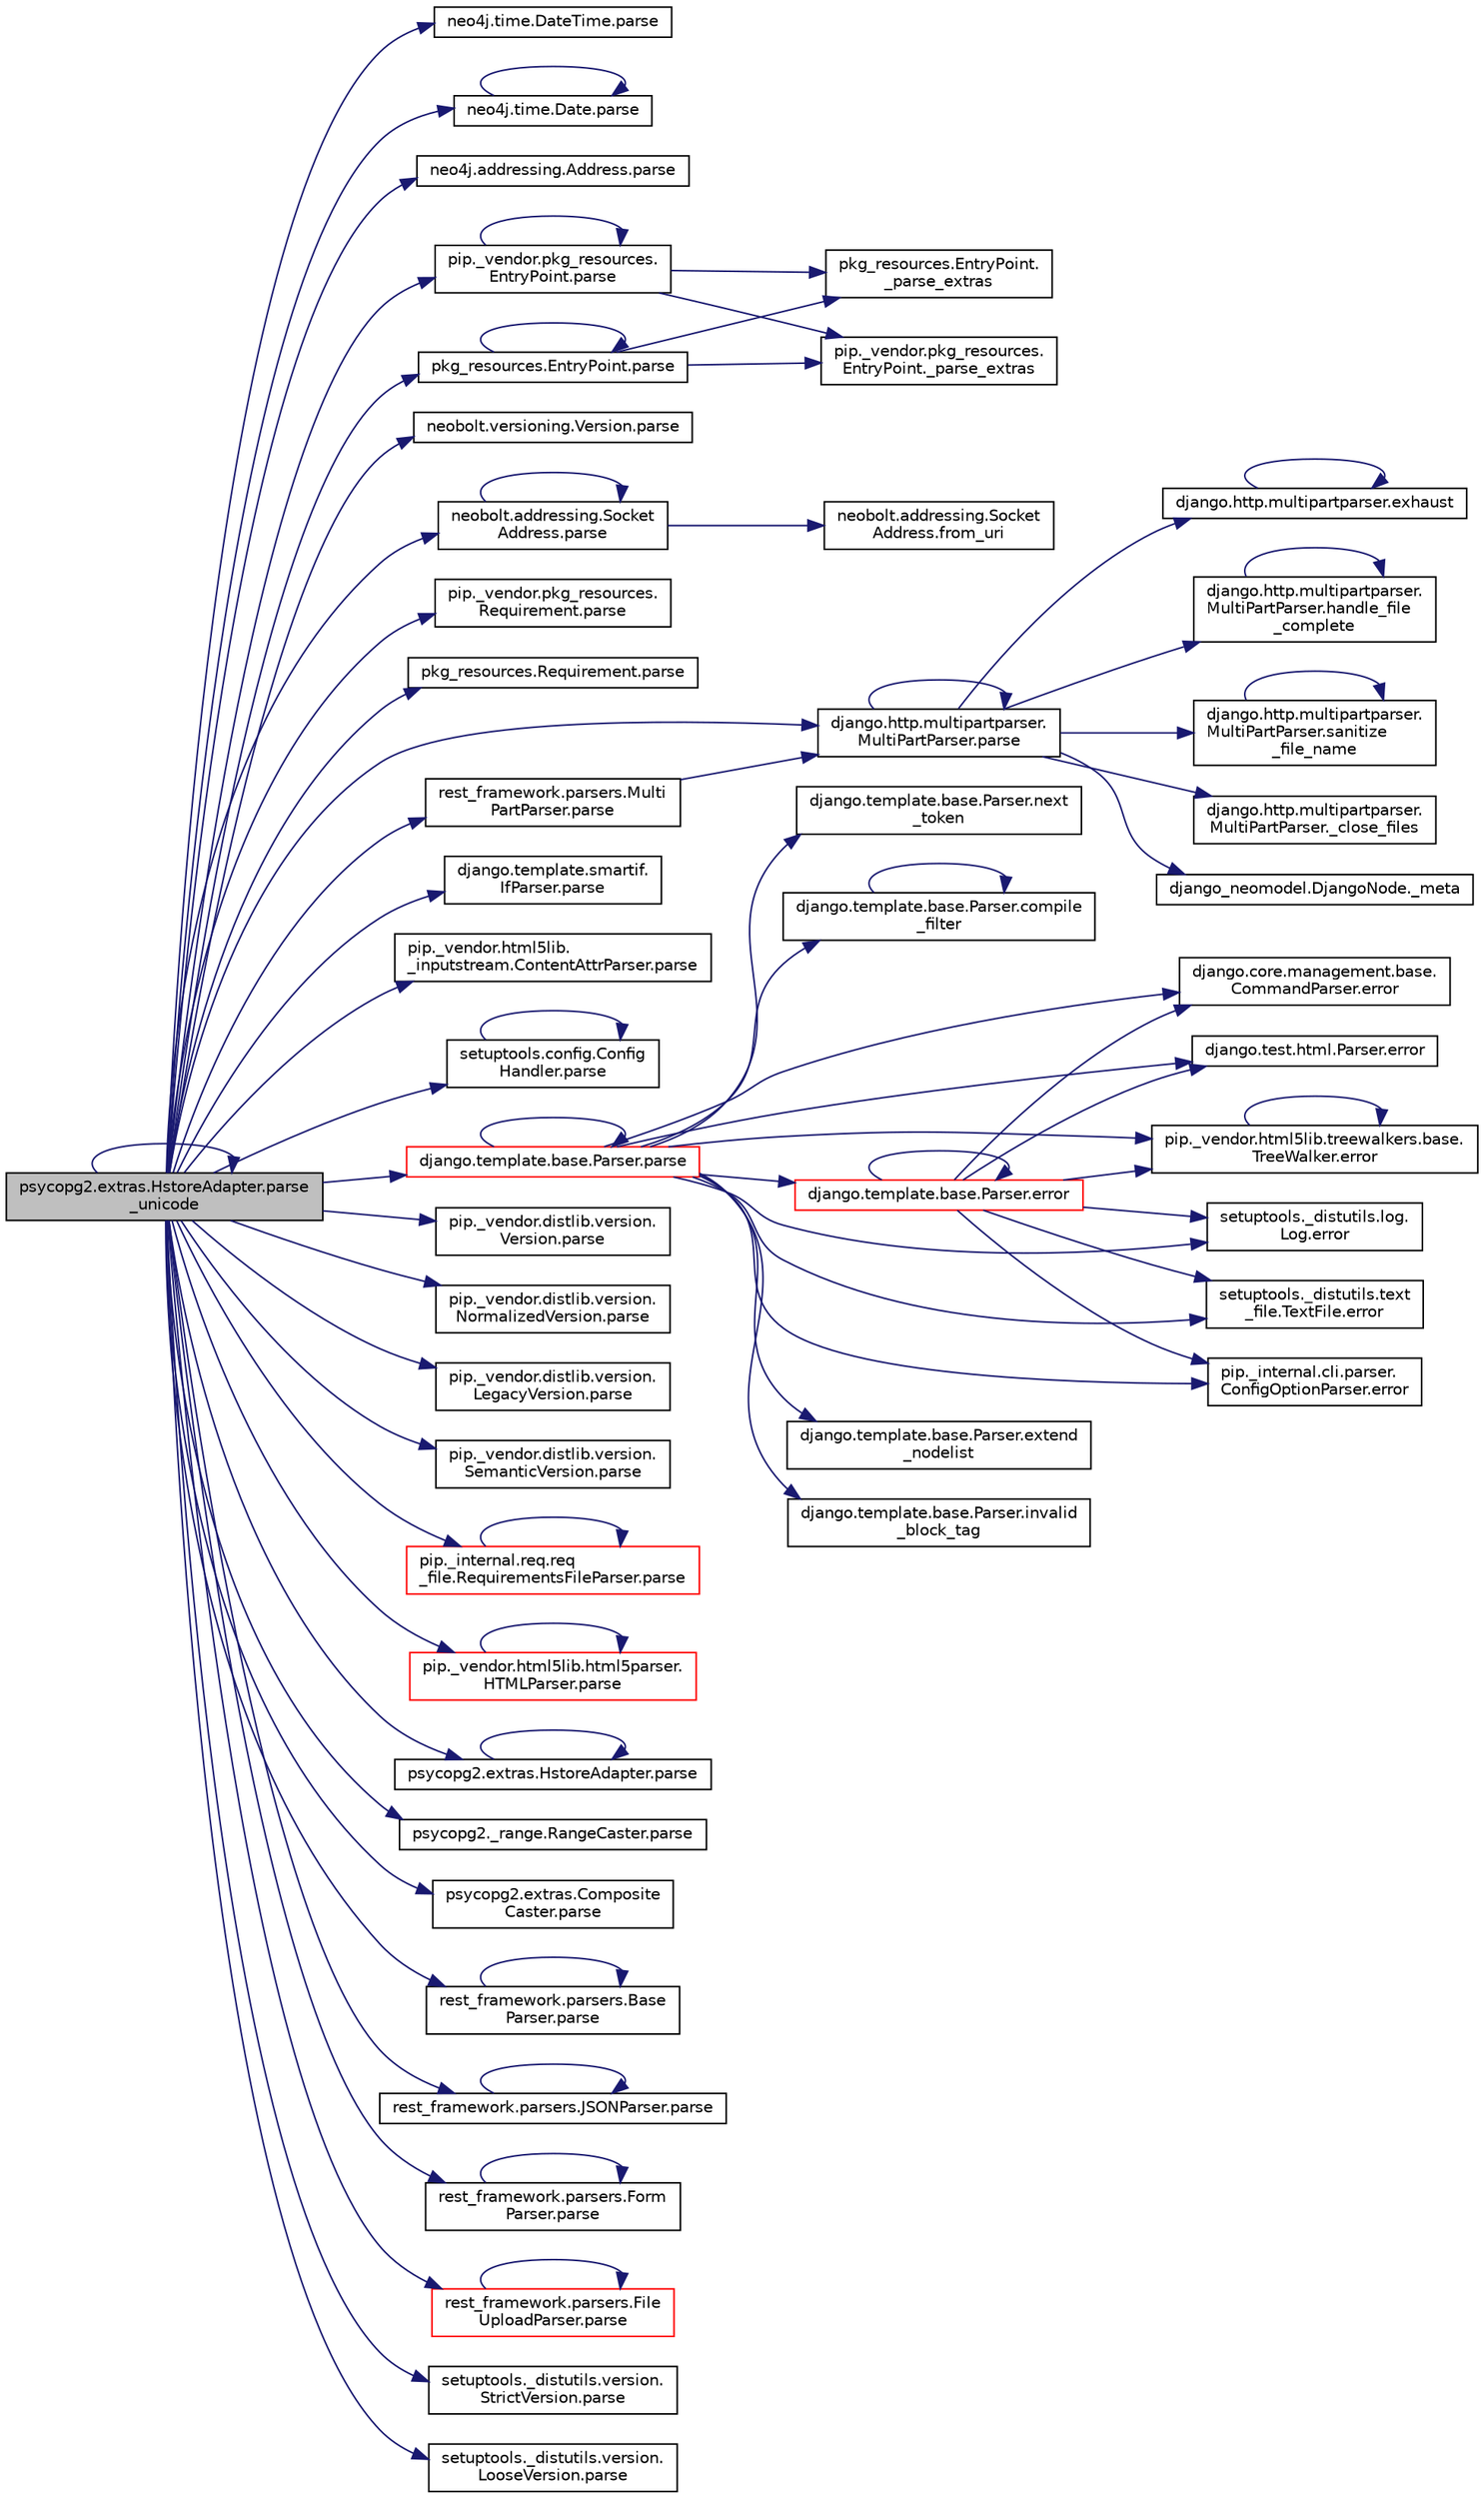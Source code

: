 digraph "psycopg2.extras.HstoreAdapter.parse_unicode"
{
 // LATEX_PDF_SIZE
  edge [fontname="Helvetica",fontsize="10",labelfontname="Helvetica",labelfontsize="10"];
  node [fontname="Helvetica",fontsize="10",shape=record];
  rankdir="LR";
  Node1 [label="psycopg2.extras.HstoreAdapter.parse\l_unicode",height=0.2,width=0.4,color="black", fillcolor="grey75", style="filled", fontcolor="black",tooltip=" "];
  Node1 -> Node2 [color="midnightblue",fontsize="10",style="solid",fontname="Helvetica"];
  Node2 [label="neo4j.time.DateTime.parse",height=0.2,width=0.4,color="black", fillcolor="white", style="filled",URL="$d4/dcd/classneo4j_1_1time_1_1_date_time.html#ac13839a174181d6a66369c7ca99d620a",tooltip=" "];
  Node1 -> Node3 [color="midnightblue",fontsize="10",style="solid",fontname="Helvetica"];
  Node3 [label="neo4j.time.Date.parse",height=0.2,width=0.4,color="black", fillcolor="white", style="filled",URL="$d1/d6f/classneo4j_1_1time_1_1_date.html#afb512559ec213efee217a7aaec59ee30",tooltip=" "];
  Node3 -> Node3 [color="midnightblue",fontsize="10",style="solid",fontname="Helvetica"];
  Node1 -> Node4 [color="midnightblue",fontsize="10",style="solid",fontname="Helvetica"];
  Node4 [label="neo4j.addressing.Address.parse",height=0.2,width=0.4,color="black", fillcolor="white", style="filled",URL="$dd/da4/classneo4j_1_1addressing_1_1_address.html#ae3e1244ed7a735607a6dc0b7892fe05c",tooltip=" "];
  Node1 -> Node5 [color="midnightblue",fontsize="10",style="solid",fontname="Helvetica"];
  Node5 [label="pip._vendor.pkg_resources.\lEntryPoint.parse",height=0.2,width=0.4,color="black", fillcolor="white", style="filled",URL="$dc/d51/classpip_1_1__vendor_1_1pkg__resources_1_1_entry_point.html#a4531e99bede9d6301429f729211ff862",tooltip=" "];
  Node5 -> Node6 [color="midnightblue",fontsize="10",style="solid",fontname="Helvetica"];
  Node6 [label="pip._vendor.pkg_resources.\lEntryPoint._parse_extras",height=0.2,width=0.4,color="black", fillcolor="white", style="filled",URL="$dc/d51/classpip_1_1__vendor_1_1pkg__resources_1_1_entry_point.html#a6c08b8172c8c00adbfa8148341ca3efc",tooltip=" "];
  Node5 -> Node7 [color="midnightblue",fontsize="10",style="solid",fontname="Helvetica"];
  Node7 [label="pkg_resources.EntryPoint.\l_parse_extras",height=0.2,width=0.4,color="black", fillcolor="white", style="filled",URL="$de/dfa/classpkg__resources_1_1_entry_point.html#a49b301b8cec99fb01d7a76840e2b0d93",tooltip=" "];
  Node5 -> Node5 [color="midnightblue",fontsize="10",style="solid",fontname="Helvetica"];
  Node1 -> Node8 [color="midnightblue",fontsize="10",style="solid",fontname="Helvetica"];
  Node8 [label="pkg_resources.EntryPoint.parse",height=0.2,width=0.4,color="black", fillcolor="white", style="filled",URL="$de/dfa/classpkg__resources_1_1_entry_point.html#a3b155a03ae9e3e5f722c8258ddcec0cd",tooltip=" "];
  Node8 -> Node6 [color="midnightblue",fontsize="10",style="solid",fontname="Helvetica"];
  Node8 -> Node7 [color="midnightblue",fontsize="10",style="solid",fontname="Helvetica"];
  Node8 -> Node8 [color="midnightblue",fontsize="10",style="solid",fontname="Helvetica"];
  Node1 -> Node9 [color="midnightblue",fontsize="10",style="solid",fontname="Helvetica"];
  Node9 [label="neobolt.versioning.Version.parse",height=0.2,width=0.4,color="black", fillcolor="white", style="filled",URL="$d8/d1f/classneobolt_1_1versioning_1_1_version.html#ab6c987c8da71a15c3d9259334d25cd50",tooltip=" "];
  Node1 -> Node10 [color="midnightblue",fontsize="10",style="solid",fontname="Helvetica"];
  Node10 [label="neobolt.addressing.Socket\lAddress.parse",height=0.2,width=0.4,color="black", fillcolor="white", style="filled",URL="$dc/d31/classneobolt_1_1addressing_1_1_socket_address.html#a9a3dced90dbdd1e8098ac9838e33a79c",tooltip=" "];
  Node10 -> Node11 [color="midnightblue",fontsize="10",style="solid",fontname="Helvetica"];
  Node11 [label="neobolt.addressing.Socket\lAddress.from_uri",height=0.2,width=0.4,color="black", fillcolor="white", style="filled",URL="$dc/d31/classneobolt_1_1addressing_1_1_socket_address.html#a2c7ef0a99894404ab89035de654a8845",tooltip=" "];
  Node10 -> Node10 [color="midnightblue",fontsize="10",style="solid",fontname="Helvetica"];
  Node1 -> Node12 [color="midnightblue",fontsize="10",style="solid",fontname="Helvetica"];
  Node12 [label="pip._vendor.pkg_resources.\lRequirement.parse",height=0.2,width=0.4,color="black", fillcolor="white", style="filled",URL="$dd/d48/classpip_1_1__vendor_1_1pkg__resources_1_1_requirement.html#a804762a97dbf4272d5a33561dda5f82b",tooltip=" "];
  Node1 -> Node13 [color="midnightblue",fontsize="10",style="solid",fontname="Helvetica"];
  Node13 [label="pkg_resources.Requirement.parse",height=0.2,width=0.4,color="black", fillcolor="white", style="filled",URL="$da/d63/classpkg__resources_1_1_requirement.html#a9be7f45af99c94ec9ca24807ecef986b",tooltip=" "];
  Node1 -> Node14 [color="midnightblue",fontsize="10",style="solid",fontname="Helvetica"];
  Node14 [label="django.http.multipartparser.\lMultiPartParser.parse",height=0.2,width=0.4,color="black", fillcolor="white", style="filled",URL="$d2/d51/classdjango_1_1http_1_1multipartparser_1_1_multi_part_parser.html#a9d63c6809b86e8770876d08f169ac792",tooltip=" "];
  Node14 -> Node15 [color="midnightblue",fontsize="10",style="solid",fontname="Helvetica"];
  Node15 [label="django.http.multipartparser.\lMultiPartParser._close_files",height=0.2,width=0.4,color="black", fillcolor="white", style="filled",URL="$d2/d51/classdjango_1_1http_1_1multipartparser_1_1_multi_part_parser.html#a06bb4b3d7ce6269ea2df68c2f471779f",tooltip=" "];
  Node14 -> Node16 [color="midnightblue",fontsize="10",style="solid",fontname="Helvetica"];
  Node16 [label="django_neomodel.DjangoNode._meta",height=0.2,width=0.4,color="black", fillcolor="white", style="filled",URL="$dc/dc5/classdjango__neomodel_1_1_django_node.html#abd0c469b835cfd2c9903601051c67742",tooltip=" "];
  Node14 -> Node17 [color="midnightblue",fontsize="10",style="solid",fontname="Helvetica"];
  Node17 [label="django.http.multipartparser.exhaust",height=0.2,width=0.4,color="black", fillcolor="white", style="filled",URL="$d2/d3f/namespacedjango_1_1http_1_1multipartparser.html#a39ba458908baf5cdae85819307923c22",tooltip=" "];
  Node17 -> Node17 [color="midnightblue",fontsize="10",style="solid",fontname="Helvetica"];
  Node14 -> Node18 [color="midnightblue",fontsize="10",style="solid",fontname="Helvetica"];
  Node18 [label="django.http.multipartparser.\lMultiPartParser.handle_file\l_complete",height=0.2,width=0.4,color="black", fillcolor="white", style="filled",URL="$d2/d51/classdjango_1_1http_1_1multipartparser_1_1_multi_part_parser.html#a323f449096e75ce2c74c3e7bac1175cc",tooltip=" "];
  Node18 -> Node18 [color="midnightblue",fontsize="10",style="solid",fontname="Helvetica"];
  Node14 -> Node14 [color="midnightblue",fontsize="10",style="solid",fontname="Helvetica"];
  Node14 -> Node19 [color="midnightblue",fontsize="10",style="solid",fontname="Helvetica"];
  Node19 [label="django.http.multipartparser.\lMultiPartParser.sanitize\l_file_name",height=0.2,width=0.4,color="black", fillcolor="white", style="filled",URL="$d2/d51/classdjango_1_1http_1_1multipartparser_1_1_multi_part_parser.html#ac14695749923545798b39b8ff813b5eb",tooltip=" "];
  Node19 -> Node19 [color="midnightblue",fontsize="10",style="solid",fontname="Helvetica"];
  Node1 -> Node20 [color="midnightblue",fontsize="10",style="solid",fontname="Helvetica"];
  Node20 [label="django.template.smartif.\lIfParser.parse",height=0.2,width=0.4,color="black", fillcolor="white", style="filled",URL="$db/dbe/classdjango_1_1template_1_1smartif_1_1_if_parser.html#a783126fdfc6d267b9f29aceddf18f02b",tooltip=" "];
  Node1 -> Node21 [color="midnightblue",fontsize="10",style="solid",fontname="Helvetica"];
  Node21 [label="pip._vendor.html5lib.\l_inputstream.ContentAttrParser.parse",height=0.2,width=0.4,color="black", fillcolor="white", style="filled",URL="$d7/d1b/classpip_1_1__vendor_1_1html5lib_1_1__inputstream_1_1_content_attr_parser.html#ab15ee7a7a410c0c39c5bba41fea5671c",tooltip=" "];
  Node1 -> Node22 [color="midnightblue",fontsize="10",style="solid",fontname="Helvetica"];
  Node22 [label="setuptools.config.Config\lHandler.parse",height=0.2,width=0.4,color="black", fillcolor="white", style="filled",URL="$d2/d75/classsetuptools_1_1config_1_1_config_handler.html#afdcabf01520d6e9a99ebf893b8422f17",tooltip=" "];
  Node22 -> Node22 [color="midnightblue",fontsize="10",style="solid",fontname="Helvetica"];
  Node1 -> Node23 [color="midnightblue",fontsize="10",style="solid",fontname="Helvetica"];
  Node23 [label="django.template.base.Parser.parse",height=0.2,width=0.4,color="red", fillcolor="white", style="filled",URL="$da/d80/classdjango_1_1template_1_1base_1_1_parser.html#ac4d900df2e84a9a9f80e63e1dd22cd4c",tooltip=" "];
  Node23 -> Node24 [color="midnightblue",fontsize="10",style="solid",fontname="Helvetica"];
  Node24 [label="django.template.base.Parser.compile\l_filter",height=0.2,width=0.4,color="black", fillcolor="white", style="filled",URL="$da/d80/classdjango_1_1template_1_1base_1_1_parser.html#a4b4dd453f6b865e1e34d93d2112261bb",tooltip=" "];
  Node24 -> Node24 [color="midnightblue",fontsize="10",style="solid",fontname="Helvetica"];
  Node23 -> Node25 [color="midnightblue",fontsize="10",style="solid",fontname="Helvetica"];
  Node25 [label="django.core.management.base.\lCommandParser.error",height=0.2,width=0.4,color="black", fillcolor="white", style="filled",URL="$d6/d12/classdjango_1_1core_1_1management_1_1base_1_1_command_parser.html#ae0413f6b908f5b42b59bd2a592a88744",tooltip=" "];
  Node23 -> Node26 [color="midnightblue",fontsize="10",style="solid",fontname="Helvetica"];
  Node26 [label="django.test.html.Parser.error",height=0.2,width=0.4,color="black", fillcolor="white", style="filled",URL="$df/d63/classdjango_1_1test_1_1html_1_1_parser.html#ad5bc38bd6dccb70353068114cc818ed9",tooltip=" "];
  Node23 -> Node27 [color="midnightblue",fontsize="10",style="solid",fontname="Helvetica"];
  Node27 [label="pip._vendor.html5lib.treewalkers.base.\lTreeWalker.error",height=0.2,width=0.4,color="black", fillcolor="white", style="filled",URL="$d5/de6/classpip_1_1__vendor_1_1html5lib_1_1treewalkers_1_1base_1_1_tree_walker.html#aed90492e5fc3449c9530531238aad993",tooltip=" "];
  Node27 -> Node27 [color="midnightblue",fontsize="10",style="solid",fontname="Helvetica"];
  Node23 -> Node28 [color="midnightblue",fontsize="10",style="solid",fontname="Helvetica"];
  Node28 [label="setuptools._distutils.log.\lLog.error",height=0.2,width=0.4,color="black", fillcolor="white", style="filled",URL="$d8/d63/classsetuptools_1_1__distutils_1_1log_1_1_log.html#a8bbe39c72001d159dce9bc6e9825cf96",tooltip=" "];
  Node23 -> Node29 [color="midnightblue",fontsize="10",style="solid",fontname="Helvetica"];
  Node29 [label="setuptools._distutils.text\l_file.TextFile.error",height=0.2,width=0.4,color="black", fillcolor="white", style="filled",URL="$da/d41/classsetuptools_1_1__distutils_1_1text__file_1_1_text_file.html#a95a459186291d0c601cd02a17e219da8",tooltip=" "];
  Node23 -> Node30 [color="midnightblue",fontsize="10",style="solid",fontname="Helvetica"];
  Node30 [label="pip._internal.cli.parser.\lConfigOptionParser.error",height=0.2,width=0.4,color="black", fillcolor="white", style="filled",URL="$d5/da5/classpip_1_1__internal_1_1cli_1_1parser_1_1_config_option_parser.html#a7f476706a72ac9c0f9862fff54f800b6",tooltip=" "];
  Node23 -> Node31 [color="midnightblue",fontsize="10",style="solid",fontname="Helvetica"];
  Node31 [label="django.template.base.Parser.error",height=0.2,width=0.4,color="red", fillcolor="white", style="filled",URL="$da/d80/classdjango_1_1template_1_1base_1_1_parser.html#a5567faf9808dd3ccdaa9cde41b78fe14",tooltip=" "];
  Node31 -> Node25 [color="midnightblue",fontsize="10",style="solid",fontname="Helvetica"];
  Node31 -> Node26 [color="midnightblue",fontsize="10",style="solid",fontname="Helvetica"];
  Node31 -> Node31 [color="midnightblue",fontsize="10",style="solid",fontname="Helvetica"];
  Node31 -> Node27 [color="midnightblue",fontsize="10",style="solid",fontname="Helvetica"];
  Node31 -> Node28 [color="midnightblue",fontsize="10",style="solid",fontname="Helvetica"];
  Node31 -> Node29 [color="midnightblue",fontsize="10",style="solid",fontname="Helvetica"];
  Node31 -> Node30 [color="midnightblue",fontsize="10",style="solid",fontname="Helvetica"];
  Node23 -> Node39 [color="midnightblue",fontsize="10",style="solid",fontname="Helvetica"];
  Node39 [label="django.template.base.Parser.extend\l_nodelist",height=0.2,width=0.4,color="black", fillcolor="white", style="filled",URL="$da/d80/classdjango_1_1template_1_1base_1_1_parser.html#a4ebaa166084eec6c6f2d795dc630edb1",tooltip=" "];
  Node23 -> Node40 [color="midnightblue",fontsize="10",style="solid",fontname="Helvetica"];
  Node40 [label="django.template.base.Parser.invalid\l_block_tag",height=0.2,width=0.4,color="black", fillcolor="white", style="filled",URL="$da/d80/classdjango_1_1template_1_1base_1_1_parser.html#a2e600fb52709d1c3564f0a5f1fd83c6d",tooltip=" "];
  Node23 -> Node41 [color="midnightblue",fontsize="10",style="solid",fontname="Helvetica"];
  Node41 [label="django.template.base.Parser.next\l_token",height=0.2,width=0.4,color="black", fillcolor="white", style="filled",URL="$da/d80/classdjango_1_1template_1_1base_1_1_parser.html#a6d98e5ee47f5636c1d99f2fae644cda8",tooltip=" "];
  Node23 -> Node23 [color="midnightblue",fontsize="10",style="solid",fontname="Helvetica"];
  Node1 -> Node47 [color="midnightblue",fontsize="10",style="solid",fontname="Helvetica"];
  Node47 [label="pip._vendor.distlib.version.\lVersion.parse",height=0.2,width=0.4,color="black", fillcolor="white", style="filled",URL="$da/d0e/classpip_1_1__vendor_1_1distlib_1_1version_1_1_version.html#a150d6fd36991a7754d84626a6819aa27",tooltip=" "];
  Node1 -> Node48 [color="midnightblue",fontsize="10",style="solid",fontname="Helvetica"];
  Node48 [label="pip._vendor.distlib.version.\lNormalizedVersion.parse",height=0.2,width=0.4,color="black", fillcolor="white", style="filled",URL="$dc/d90/classpip_1_1__vendor_1_1distlib_1_1version_1_1_normalized_version.html#aeff53986cc2938f948503d069bcd96f3",tooltip=" "];
  Node1 -> Node49 [color="midnightblue",fontsize="10",style="solid",fontname="Helvetica"];
  Node49 [label="pip._vendor.distlib.version.\lLegacyVersion.parse",height=0.2,width=0.4,color="black", fillcolor="white", style="filled",URL="$d2/d22/classpip_1_1__vendor_1_1distlib_1_1version_1_1_legacy_version.html#afc97c36278a87b7d86aa2445090848eb",tooltip=" "];
  Node1 -> Node50 [color="midnightblue",fontsize="10",style="solid",fontname="Helvetica"];
  Node50 [label="pip._vendor.distlib.version.\lSemanticVersion.parse",height=0.2,width=0.4,color="black", fillcolor="white", style="filled",URL="$d9/deb/classpip_1_1__vendor_1_1distlib_1_1version_1_1_semantic_version.html#abded997222e2fbd9641bbe0d333d3b92",tooltip=" "];
  Node1 -> Node51 [color="midnightblue",fontsize="10",style="solid",fontname="Helvetica"];
  Node51 [label="pip._internal.req.req\l_file.RequirementsFileParser.parse",height=0.2,width=0.4,color="red", fillcolor="white", style="filled",URL="$df/d5c/classpip_1_1__internal_1_1req_1_1req__file_1_1_requirements_file_parser.html#ab1e6a7b2834c64d88b7c185ecfd67813",tooltip=" "];
  Node51 -> Node51 [color="midnightblue",fontsize="10",style="solid",fontname="Helvetica"];
  Node1 -> Node62 [color="midnightblue",fontsize="10",style="solid",fontname="Helvetica"];
  Node62 [label="pip._vendor.html5lib.html5parser.\lHTMLParser.parse",height=0.2,width=0.4,color="red", fillcolor="white", style="filled",URL="$dd/dcc/classpip_1_1__vendor_1_1html5lib_1_1html5parser_1_1_h_t_m_l_parser.html#a3f275d7ecbb574d59fe6bbbe48718428",tooltip=" "];
  Node62 -> Node62 [color="midnightblue",fontsize="10",style="solid",fontname="Helvetica"];
  Node1 -> Node65 [color="midnightblue",fontsize="10",style="solid",fontname="Helvetica"];
  Node65 [label="psycopg2.extras.HstoreAdapter.parse",height=0.2,width=0.4,color="black", fillcolor="white", style="filled",URL="$d3/da9/classpsycopg2_1_1extras_1_1_hstore_adapter.html#a344bf42215c0461cbe490e50b769b08d",tooltip=" "];
  Node65 -> Node65 [color="midnightblue",fontsize="10",style="solid",fontname="Helvetica"];
  Node1 -> Node66 [color="midnightblue",fontsize="10",style="solid",fontname="Helvetica"];
  Node66 [label="psycopg2._range.RangeCaster.parse",height=0.2,width=0.4,color="black", fillcolor="white", style="filled",URL="$d2/d5a/classpsycopg2_1_1__range_1_1_range_caster.html#aa140d253b8e650790711d084720dd183",tooltip=" "];
  Node1 -> Node67 [color="midnightblue",fontsize="10",style="solid",fontname="Helvetica"];
  Node67 [label="psycopg2.extras.Composite\lCaster.parse",height=0.2,width=0.4,color="black", fillcolor="white", style="filled",URL="$dc/d42/classpsycopg2_1_1extras_1_1_composite_caster.html#a30bd9e2c76de047bd5a11637d0e21d86",tooltip=" "];
  Node1 -> Node68 [color="midnightblue",fontsize="10",style="solid",fontname="Helvetica"];
  Node68 [label="rest_framework.parsers.Base\lParser.parse",height=0.2,width=0.4,color="black", fillcolor="white", style="filled",URL="$db/d95/classrest__framework_1_1parsers_1_1_base_parser.html#a89634909d8aefe65092d3bee0a569456",tooltip=" "];
  Node68 -> Node68 [color="midnightblue",fontsize="10",style="solid",fontname="Helvetica"];
  Node1 -> Node69 [color="midnightblue",fontsize="10",style="solid",fontname="Helvetica"];
  Node69 [label="rest_framework.parsers.JSONParser.parse",height=0.2,width=0.4,color="black", fillcolor="white", style="filled",URL="$d1/de6/classrest__framework_1_1parsers_1_1_j_s_o_n_parser.html#a3ef5f35d7536a175602839271172d45f",tooltip=" "];
  Node69 -> Node69 [color="midnightblue",fontsize="10",style="solid",fontname="Helvetica"];
  Node1 -> Node70 [color="midnightblue",fontsize="10",style="solid",fontname="Helvetica"];
  Node70 [label="rest_framework.parsers.Form\lParser.parse",height=0.2,width=0.4,color="black", fillcolor="white", style="filled",URL="$d9/d3a/classrest__framework_1_1parsers_1_1_form_parser.html#afd23ded454253ee6090ed9b640ce7ad9",tooltip=" "];
  Node70 -> Node70 [color="midnightblue",fontsize="10",style="solid",fontname="Helvetica"];
  Node1 -> Node71 [color="midnightblue",fontsize="10",style="solid",fontname="Helvetica"];
  Node71 [label="rest_framework.parsers.Multi\lPartParser.parse",height=0.2,width=0.4,color="black", fillcolor="white", style="filled",URL="$d3/dc3/classrest__framework_1_1parsers_1_1_multi_part_parser.html#a5d55dcd901bf092a16445b83a1387359",tooltip=" "];
  Node71 -> Node14 [color="midnightblue",fontsize="10",style="solid",fontname="Helvetica"];
  Node1 -> Node72 [color="midnightblue",fontsize="10",style="solid",fontname="Helvetica"];
  Node72 [label="rest_framework.parsers.File\lUploadParser.parse",height=0.2,width=0.4,color="red", fillcolor="white", style="filled",URL="$d5/d4e/classrest__framework_1_1parsers_1_1_file_upload_parser.html#ad1e3e1c76e8130e42f5d8c93ccfebeb9",tooltip=" "];
  Node72 -> Node72 [color="midnightblue",fontsize="10",style="solid",fontname="Helvetica"];
  Node1 -> Node5586 [color="midnightblue",fontsize="10",style="solid",fontname="Helvetica"];
  Node5586 [label="setuptools._distutils.version.\lStrictVersion.parse",height=0.2,width=0.4,color="black", fillcolor="white", style="filled",URL="$d1/d27/classsetuptools_1_1__distutils_1_1version_1_1_strict_version.html#ab5aaefcdcab1ab487508edeb29821e27",tooltip=" "];
  Node1 -> Node5587 [color="midnightblue",fontsize="10",style="solid",fontname="Helvetica"];
  Node5587 [label="setuptools._distutils.version.\lLooseVersion.parse",height=0.2,width=0.4,color="black", fillcolor="white", style="filled",URL="$d6/d60/classsetuptools_1_1__distutils_1_1version_1_1_loose_version.html#adcf8a3c5dc01507b8613149959cda9a4",tooltip=" "];
  Node1 -> Node1 [color="midnightblue",fontsize="10",style="solid",fontname="Helvetica"];
}
